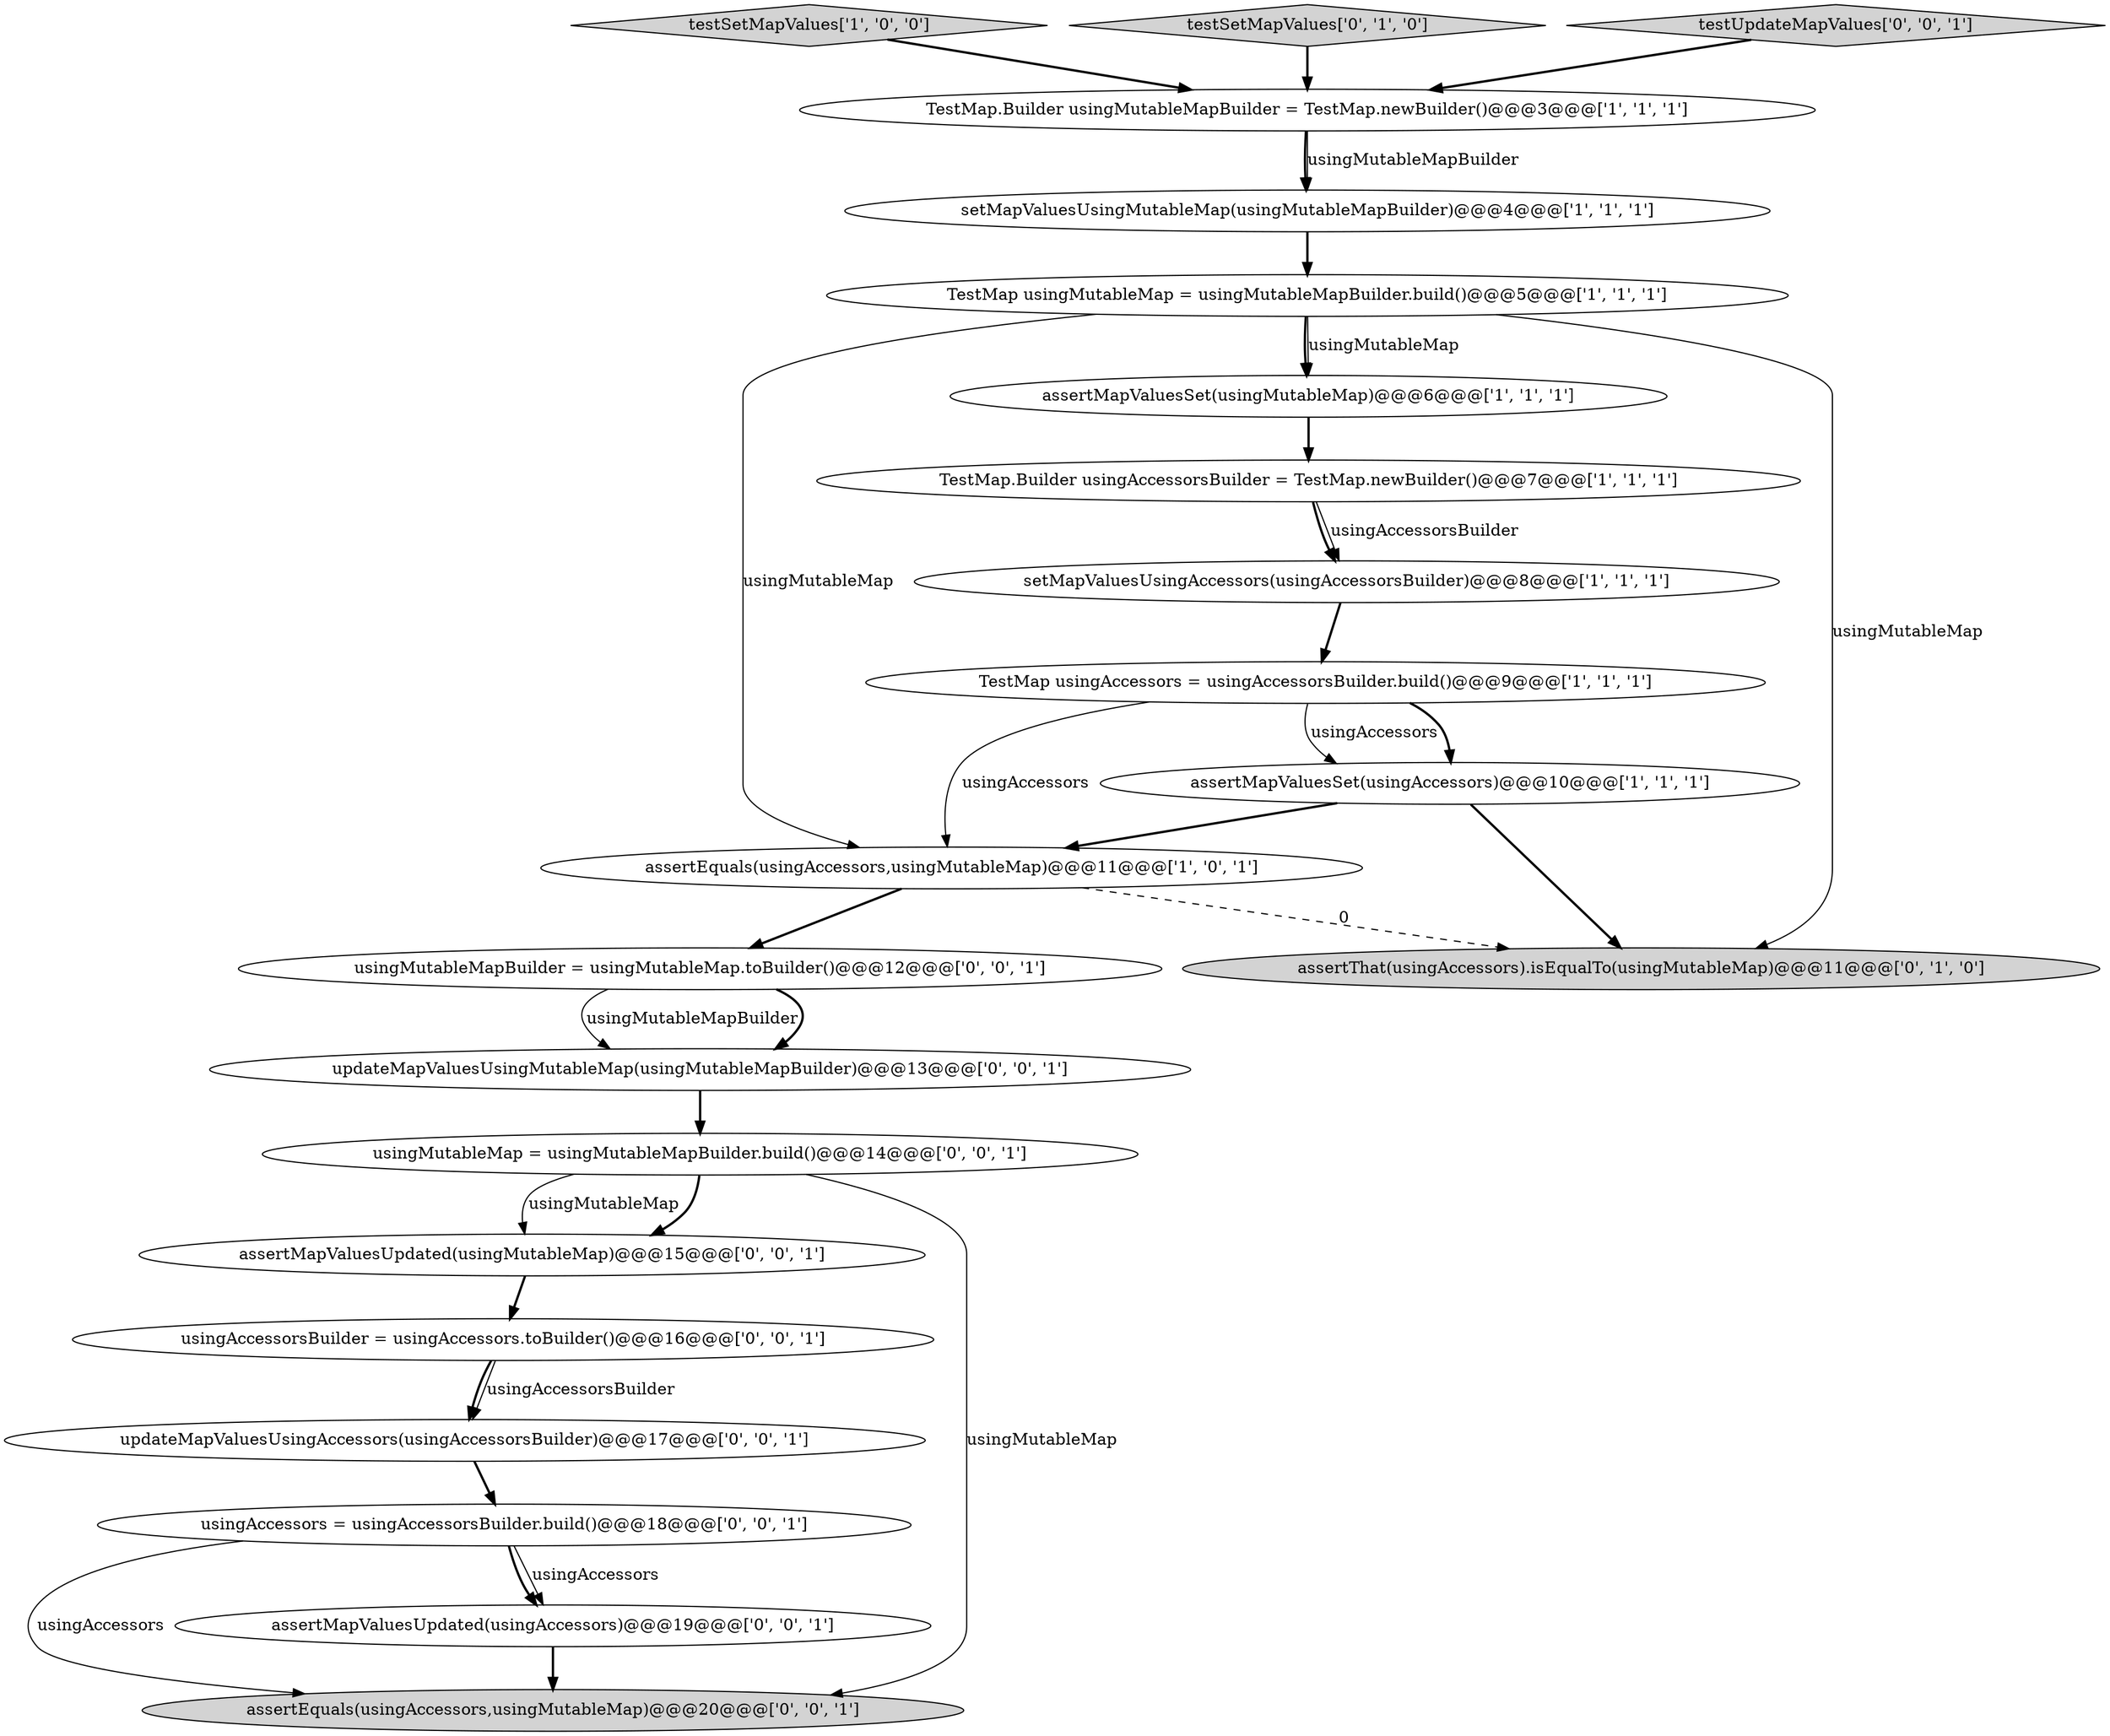 digraph {
0 [style = filled, label = "TestMap usingMutableMap = usingMutableMapBuilder.build()@@@5@@@['1', '1', '1']", fillcolor = white, shape = ellipse image = "AAA0AAABBB1BBB"];
5 [style = filled, label = "setMapValuesUsingMutableMap(usingMutableMapBuilder)@@@4@@@['1', '1', '1']", fillcolor = white, shape = ellipse image = "AAA0AAABBB1BBB"];
6 [style = filled, label = "assertMapValuesSet(usingMutableMap)@@@6@@@['1', '1', '1']", fillcolor = white, shape = ellipse image = "AAA0AAABBB1BBB"];
8 [style = filled, label = "TestMap.Builder usingAccessorsBuilder = TestMap.newBuilder()@@@7@@@['1', '1', '1']", fillcolor = white, shape = ellipse image = "AAA0AAABBB1BBB"];
11 [style = filled, label = "assertThat(usingAccessors).isEqualTo(usingMutableMap)@@@11@@@['0', '1', '0']", fillcolor = lightgray, shape = ellipse image = "AAA1AAABBB2BBB"];
18 [style = filled, label = "assertMapValuesUpdated(usingMutableMap)@@@15@@@['0', '0', '1']", fillcolor = white, shape = ellipse image = "AAA0AAABBB3BBB"];
14 [style = filled, label = "usingMutableMap = usingMutableMapBuilder.build()@@@14@@@['0', '0', '1']", fillcolor = white, shape = ellipse image = "AAA0AAABBB3BBB"];
9 [style = filled, label = "testSetMapValues['1', '0', '0']", fillcolor = lightgray, shape = diamond image = "AAA0AAABBB1BBB"];
4 [style = filled, label = "setMapValuesUsingAccessors(usingAccessorsBuilder)@@@8@@@['1', '1', '1']", fillcolor = white, shape = ellipse image = "AAA0AAABBB1BBB"];
10 [style = filled, label = "testSetMapValues['0', '1', '0']", fillcolor = lightgray, shape = diamond image = "AAA0AAABBB2BBB"];
15 [style = filled, label = "usingAccessors = usingAccessorsBuilder.build()@@@18@@@['0', '0', '1']", fillcolor = white, shape = ellipse image = "AAA0AAABBB3BBB"];
17 [style = filled, label = "usingMutableMapBuilder = usingMutableMap.toBuilder()@@@12@@@['0', '0', '1']", fillcolor = white, shape = ellipse image = "AAA0AAABBB3BBB"];
20 [style = filled, label = "assertMapValuesUpdated(usingAccessors)@@@19@@@['0', '0', '1']", fillcolor = white, shape = ellipse image = "AAA0AAABBB3BBB"];
1 [style = filled, label = "assertEquals(usingAccessors,usingMutableMap)@@@11@@@['1', '0', '1']", fillcolor = white, shape = ellipse image = "AAA0AAABBB1BBB"];
19 [style = filled, label = "updateMapValuesUsingMutableMap(usingMutableMapBuilder)@@@13@@@['0', '0', '1']", fillcolor = white, shape = ellipse image = "AAA0AAABBB3BBB"];
12 [style = filled, label = "updateMapValuesUsingAccessors(usingAccessorsBuilder)@@@17@@@['0', '0', '1']", fillcolor = white, shape = ellipse image = "AAA0AAABBB3BBB"];
7 [style = filled, label = "TestMap usingAccessors = usingAccessorsBuilder.build()@@@9@@@['1', '1', '1']", fillcolor = white, shape = ellipse image = "AAA0AAABBB1BBB"];
16 [style = filled, label = "assertEquals(usingAccessors,usingMutableMap)@@@20@@@['0', '0', '1']", fillcolor = lightgray, shape = ellipse image = "AAA0AAABBB3BBB"];
3 [style = filled, label = "TestMap.Builder usingMutableMapBuilder = TestMap.newBuilder()@@@3@@@['1', '1', '1']", fillcolor = white, shape = ellipse image = "AAA0AAABBB1BBB"];
13 [style = filled, label = "testUpdateMapValues['0', '0', '1']", fillcolor = lightgray, shape = diamond image = "AAA0AAABBB3BBB"];
2 [style = filled, label = "assertMapValuesSet(usingAccessors)@@@10@@@['1', '1', '1']", fillcolor = white, shape = ellipse image = "AAA0AAABBB1BBB"];
21 [style = filled, label = "usingAccessorsBuilder = usingAccessors.toBuilder()@@@16@@@['0', '0', '1']", fillcolor = white, shape = ellipse image = "AAA0AAABBB3BBB"];
0->6 [style = bold, label=""];
15->16 [style = solid, label="usingAccessors"];
17->19 [style = solid, label="usingMutableMapBuilder"];
4->7 [style = bold, label=""];
1->11 [style = dashed, label="0"];
14->18 [style = bold, label=""];
8->4 [style = bold, label=""];
20->16 [style = bold, label=""];
2->11 [style = bold, label=""];
8->4 [style = solid, label="usingAccessorsBuilder"];
12->15 [style = bold, label=""];
17->19 [style = bold, label=""];
9->3 [style = bold, label=""];
0->11 [style = solid, label="usingMutableMap"];
6->8 [style = bold, label=""];
3->5 [style = bold, label=""];
21->12 [style = bold, label=""];
0->1 [style = solid, label="usingMutableMap"];
7->1 [style = solid, label="usingAccessors"];
3->5 [style = solid, label="usingMutableMapBuilder"];
10->3 [style = bold, label=""];
5->0 [style = bold, label=""];
7->2 [style = solid, label="usingAccessors"];
14->16 [style = solid, label="usingMutableMap"];
2->1 [style = bold, label=""];
0->6 [style = solid, label="usingMutableMap"];
1->17 [style = bold, label=""];
15->20 [style = solid, label="usingAccessors"];
15->20 [style = bold, label=""];
18->21 [style = bold, label=""];
13->3 [style = bold, label=""];
21->12 [style = solid, label="usingAccessorsBuilder"];
19->14 [style = bold, label=""];
14->18 [style = solid, label="usingMutableMap"];
7->2 [style = bold, label=""];
}
